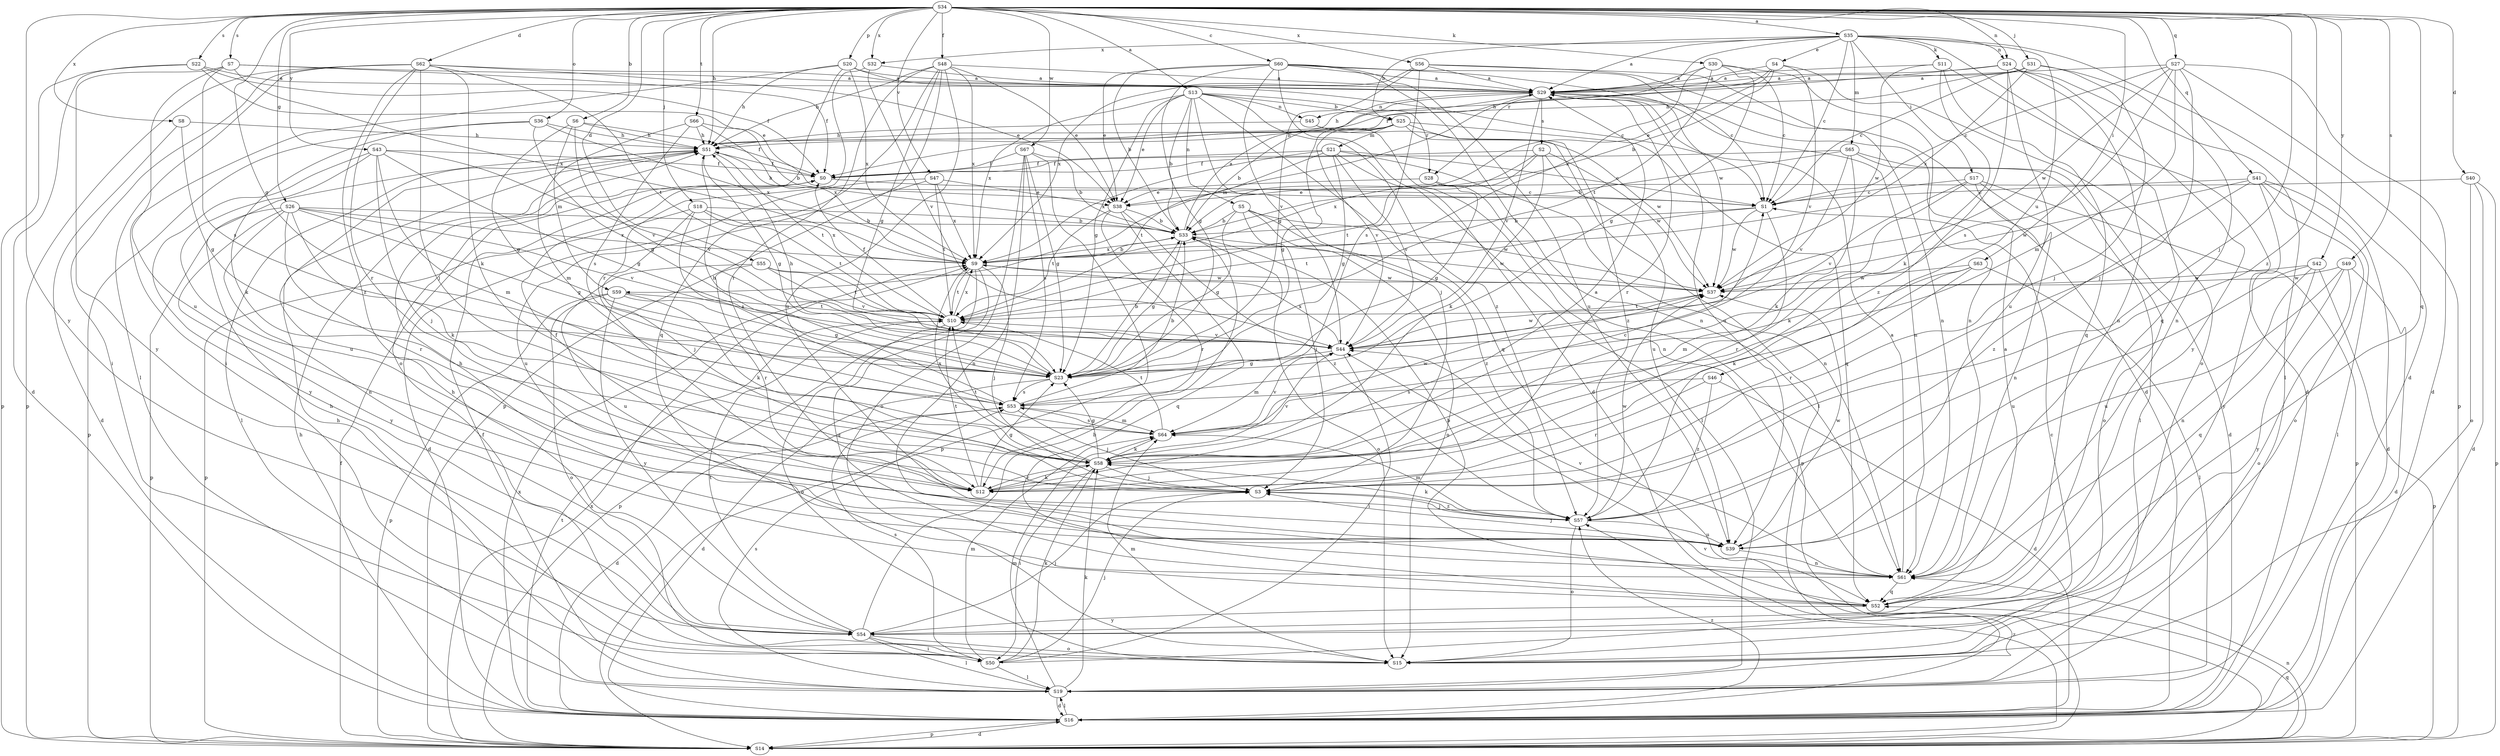 strict digraph  {
S34;
S35;
S13;
S29;
S6;
S25;
S33;
S60;
S1;
S55;
S40;
S62;
S16;
S4;
S38;
S48;
S0;
S26;
S23;
S51;
S63;
S17;
S50;
S31;
S18;
S3;
S30;
S11;
S58;
S19;
S65;
S59;
S21;
S64;
S24;
S5;
S45;
S61;
S36;
S15;
S20;
S14;
S27;
S41;
S52;
S28;
S12;
S7;
S22;
S49;
S2;
S53;
S66;
S10;
S46;
S39;
S47;
S44;
S67;
S37;
S8;
S56;
S32;
S9;
S43;
S42;
S54;
S57;
S34 -> S35  [label=a];
S34 -> S13  [label=a];
S34 -> S6  [label=b];
S34 -> S60  [label=c];
S34 -> S55  [label=d];
S34 -> S40  [label=d];
S34 -> S62  [label=d];
S34 -> S48  [label=f];
S34 -> S26  [label=g];
S34 -> S23  [label=g];
S34 -> S51  [label=h];
S34 -> S63  [label=i];
S34 -> S31  [label=j];
S34 -> S18  [label=j];
S34 -> S3  [label=j];
S34 -> S30  [label=k];
S34 -> S24  [label=n];
S34 -> S36  [label=o];
S34 -> S20  [label=p];
S34 -> S27  [label=q];
S34 -> S41  [label=q];
S34 -> S52  [label=q];
S34 -> S7  [label=s];
S34 -> S22  [label=s];
S34 -> S49  [label=s];
S34 -> S66  [label=t];
S34 -> S47  [label=v];
S34 -> S67  [label=w];
S34 -> S8  [label=x];
S34 -> S56  [label=x];
S34 -> S32  [label=x];
S34 -> S43  [label=y];
S34 -> S42  [label=y];
S34 -> S54  [label=y];
S34 -> S57  [label=z];
S35 -> S29  [label=a];
S35 -> S25  [label=b];
S35 -> S1  [label=c];
S35 -> S16  [label=d];
S35 -> S4  [label=e];
S35 -> S17  [label=i];
S35 -> S11  [label=k];
S35 -> S65  [label=m];
S35 -> S24  [label=n];
S35 -> S52  [label=q];
S35 -> S28  [label=r];
S35 -> S46  [label=u];
S35 -> S32  [label=x];
S13 -> S25  [label=b];
S13 -> S33  [label=b];
S13 -> S38  [label=e];
S13 -> S23  [label=g];
S13 -> S3  [label=j];
S13 -> S5  [label=n];
S13 -> S45  [label=n];
S13 -> S52  [label=q];
S13 -> S28  [label=r];
S13 -> S9  [label=x];
S13 -> S57  [label=z];
S29 -> S51  [label=h];
S29 -> S59  [label=m];
S29 -> S45  [label=n];
S29 -> S61  [label=n];
S29 -> S12  [label=r];
S29 -> S2  [label=s];
S29 -> S39  [label=u];
S29 -> S44  [label=v];
S6 -> S0  [label=f];
S6 -> S23  [label=g];
S6 -> S51  [label=h];
S6 -> S59  [label=m];
S6 -> S44  [label=v];
S25 -> S33  [label=b];
S25 -> S23  [label=g];
S25 -> S51  [label=h];
S25 -> S19  [label=l];
S25 -> S21  [label=m];
S25 -> S52  [label=q];
S25 -> S44  [label=v];
S25 -> S57  [label=z];
S33 -> S29  [label=a];
S33 -> S23  [label=g];
S33 -> S15  [label=o];
S33 -> S37  [label=w];
S33 -> S9  [label=x];
S60 -> S29  [label=a];
S60 -> S33  [label=b];
S60 -> S1  [label=c];
S60 -> S16  [label=d];
S60 -> S38  [label=e];
S60 -> S23  [label=g];
S60 -> S61  [label=n];
S60 -> S39  [label=u];
S60 -> S44  [label=v];
S60 -> S37  [label=w];
S1 -> S33  [label=b];
S1 -> S51  [label=h];
S1 -> S12  [label=r];
S1 -> S10  [label=t];
S1 -> S37  [label=w];
S55 -> S12  [label=r];
S55 -> S10  [label=t];
S55 -> S39  [label=u];
S55 -> S44  [label=v];
S55 -> S37  [label=w];
S40 -> S16  [label=d];
S40 -> S38  [label=e];
S40 -> S15  [label=o];
S40 -> S14  [label=p];
S62 -> S29  [label=a];
S62 -> S38  [label=e];
S62 -> S50  [label=i];
S62 -> S3  [label=j];
S62 -> S58  [label=k];
S62 -> S19  [label=l];
S62 -> S14  [label=p];
S62 -> S12  [label=r];
S62 -> S10  [label=t];
S62 -> S57  [label=z];
S16 -> S51  [label=h];
S16 -> S19  [label=l];
S16 -> S14  [label=p];
S16 -> S10  [label=t];
S16 -> S9  [label=x];
S16 -> S57  [label=z];
S4 -> S29  [label=a];
S4 -> S33  [label=b];
S4 -> S38  [label=e];
S4 -> S0  [label=f];
S4 -> S15  [label=o];
S4 -> S44  [label=v];
S38 -> S33  [label=b];
S38 -> S52  [label=q];
S38 -> S12  [label=r];
S38 -> S10  [label=t];
S38 -> S57  [label=z];
S48 -> S29  [label=a];
S48 -> S38  [label=e];
S48 -> S23  [label=g];
S48 -> S51  [label=h];
S48 -> S14  [label=p];
S48 -> S52  [label=q];
S48 -> S12  [label=r];
S48 -> S39  [label=u];
S48 -> S9  [label=x];
S0 -> S1  [label=c];
S26 -> S33  [label=b];
S26 -> S23  [label=g];
S26 -> S58  [label=k];
S26 -> S61  [label=n];
S26 -> S14  [label=p];
S26 -> S12  [label=r];
S26 -> S44  [label=v];
S26 -> S9  [label=x];
S26 -> S54  [label=y];
S23 -> S33  [label=b];
S23 -> S16  [label=d];
S23 -> S51  [label=h];
S23 -> S53  [label=s];
S51 -> S0  [label=f];
S51 -> S23  [label=g];
S51 -> S19  [label=l];
S51 -> S10  [label=t];
S63 -> S58  [label=k];
S63 -> S19  [label=l];
S63 -> S64  [label=m];
S63 -> S12  [label=r];
S63 -> S37  [label=w];
S17 -> S1  [label=c];
S17 -> S58  [label=k];
S17 -> S61  [label=n];
S17 -> S15  [label=o];
S17 -> S14  [label=p];
S17 -> S44  [label=v];
S50 -> S1  [label=c];
S50 -> S51  [label=h];
S50 -> S3  [label=j];
S50 -> S58  [label=k];
S50 -> S19  [label=l];
S50 -> S64  [label=m];
S50 -> S53  [label=s];
S31 -> S29  [label=a];
S31 -> S1  [label=c];
S31 -> S51  [label=h];
S31 -> S3  [label=j];
S31 -> S61  [label=n];
S31 -> S9  [label=x];
S18 -> S33  [label=b];
S18 -> S3  [label=j];
S18 -> S14  [label=p];
S18 -> S53  [label=s];
S18 -> S10  [label=t];
S18 -> S9  [label=x];
S3 -> S57  [label=z];
S30 -> S29  [label=a];
S30 -> S1  [label=c];
S30 -> S23  [label=g];
S30 -> S61  [label=n];
S30 -> S10  [label=t];
S30 -> S9  [label=x];
S11 -> S29  [label=a];
S11 -> S16  [label=d];
S11 -> S58  [label=k];
S11 -> S52  [label=q];
S11 -> S37  [label=w];
S58 -> S1  [label=c];
S58 -> S23  [label=g];
S58 -> S50  [label=i];
S58 -> S3  [label=j];
S58 -> S12  [label=r];
S58 -> S10  [label=t];
S58 -> S44  [label=v];
S58 -> S9  [label=x];
S19 -> S16  [label=d];
S19 -> S0  [label=f];
S19 -> S51  [label=h];
S19 -> S58  [label=k];
S19 -> S64  [label=m];
S19 -> S53  [label=s];
S65 -> S33  [label=b];
S65 -> S16  [label=d];
S65 -> S0  [label=f];
S65 -> S58  [label=k];
S65 -> S19  [label=l];
S65 -> S44  [label=v];
S59 -> S23  [label=g];
S59 -> S58  [label=k];
S59 -> S15  [label=o];
S59 -> S14  [label=p];
S59 -> S10  [label=t];
S59 -> S54  [label=y];
S21 -> S1  [label=c];
S21 -> S0  [label=f];
S21 -> S23  [label=g];
S21 -> S19  [label=l];
S21 -> S61  [label=n];
S21 -> S10  [label=t];
S21 -> S44  [label=v];
S21 -> S9  [label=x];
S64 -> S58  [label=k];
S64 -> S53  [label=s];
S64 -> S10  [label=t];
S64 -> S44  [label=v];
S64 -> S37  [label=w];
S24 -> S29  [label=a];
S24 -> S51  [label=h];
S24 -> S19  [label=l];
S24 -> S61  [label=n];
S24 -> S39  [label=u];
S24 -> S54  [label=y];
S24 -> S57  [label=z];
S5 -> S33  [label=b];
S5 -> S23  [label=g];
S5 -> S3  [label=j];
S5 -> S15  [label=o];
S5 -> S37  [label=w];
S5 -> S57  [label=z];
S45 -> S51  [label=h];
S45 -> S61  [label=n];
S45 -> S37  [label=w];
S61 -> S29  [label=a];
S61 -> S51  [label=h];
S61 -> S52  [label=q];
S61 -> S44  [label=v];
S36 -> S23  [label=g];
S36 -> S51  [label=h];
S36 -> S58  [label=k];
S36 -> S14  [label=p];
S36 -> S9  [label=x];
S15 -> S64  [label=m];
S20 -> S29  [label=a];
S20 -> S1  [label=c];
S20 -> S51  [label=h];
S20 -> S50  [label=i];
S20 -> S15  [label=o];
S20 -> S9  [label=x];
S14 -> S16  [label=d];
S14 -> S0  [label=f];
S14 -> S61  [label=n];
S14 -> S52  [label=q];
S14 -> S44  [label=v];
S14 -> S9  [label=x];
S14 -> S57  [label=z];
S27 -> S29  [label=a];
S27 -> S1  [label=c];
S27 -> S16  [label=d];
S27 -> S3  [label=j];
S27 -> S64  [label=m];
S27 -> S14  [label=p];
S27 -> S53  [label=s];
S27 -> S37  [label=w];
S41 -> S1  [label=c];
S41 -> S16  [label=d];
S41 -> S19  [label=l];
S41 -> S15  [label=o];
S41 -> S37  [label=w];
S41 -> S54  [label=y];
S41 -> S57  [label=z];
S52 -> S29  [label=a];
S52 -> S33  [label=b];
S52 -> S54  [label=y];
S28 -> S38  [label=e];
S28 -> S23  [label=g];
S28 -> S14  [label=p];
S12 -> S29  [label=a];
S12 -> S0  [label=f];
S12 -> S23  [label=g];
S12 -> S58  [label=k];
S12 -> S10  [label=t];
S7 -> S29  [label=a];
S7 -> S0  [label=f];
S7 -> S53  [label=s];
S7 -> S39  [label=u];
S7 -> S9  [label=x];
S7 -> S54  [label=y];
S22 -> S29  [label=a];
S22 -> S16  [label=d];
S22 -> S38  [label=e];
S22 -> S0  [label=f];
S22 -> S14  [label=p];
S49 -> S16  [label=d];
S49 -> S15  [label=o];
S49 -> S39  [label=u];
S49 -> S37  [label=w];
S49 -> S54  [label=y];
S2 -> S0  [label=f];
S2 -> S58  [label=k];
S2 -> S10  [label=t];
S2 -> S39  [label=u];
S2 -> S37  [label=w];
S2 -> S9  [label=x];
S53 -> S33  [label=b];
S53 -> S16  [label=d];
S53 -> S51  [label=h];
S53 -> S3  [label=j];
S53 -> S64  [label=m];
S66 -> S33  [label=b];
S66 -> S51  [label=h];
S66 -> S64  [label=m];
S66 -> S53  [label=s];
S66 -> S9  [label=x];
S10 -> S0  [label=f];
S10 -> S15  [label=o];
S10 -> S44  [label=v];
S10 -> S9  [label=x];
S46 -> S16  [label=d];
S46 -> S12  [label=r];
S46 -> S53  [label=s];
S46 -> S57  [label=z];
S39 -> S3  [label=j];
S39 -> S61  [label=n];
S39 -> S37  [label=w];
S47 -> S16  [label=d];
S47 -> S38  [label=e];
S47 -> S10  [label=t];
S47 -> S39  [label=u];
S47 -> S9  [label=x];
S44 -> S23  [label=g];
S44 -> S50  [label=i];
S44 -> S64  [label=m];
S44 -> S37  [label=w];
S44 -> S9  [label=x];
S67 -> S33  [label=b];
S67 -> S0  [label=f];
S67 -> S23  [label=g];
S67 -> S61  [label=n];
S67 -> S15  [label=o];
S67 -> S14  [label=p];
S67 -> S53  [label=s];
S37 -> S10  [label=t];
S8 -> S16  [label=d];
S8 -> S23  [label=g];
S8 -> S51  [label=h];
S56 -> S29  [label=a];
S56 -> S16  [label=d];
S56 -> S23  [label=g];
S56 -> S61  [label=n];
S56 -> S53  [label=s];
S56 -> S9  [label=x];
S32 -> S29  [label=a];
S32 -> S12  [label=r];
S32 -> S44  [label=v];
S9 -> S33  [label=b];
S9 -> S3  [label=j];
S9 -> S14  [label=p];
S9 -> S52  [label=q];
S9 -> S10  [label=t];
S9 -> S37  [label=w];
S43 -> S0  [label=f];
S43 -> S23  [label=g];
S43 -> S3  [label=j];
S43 -> S64  [label=m];
S43 -> S39  [label=u];
S43 -> S44  [label=v];
S43 -> S54  [label=y];
S42 -> S61  [label=n];
S42 -> S14  [label=p];
S42 -> S52  [label=q];
S42 -> S39  [label=u];
S42 -> S37  [label=w];
S54 -> S33  [label=b];
S54 -> S51  [label=h];
S54 -> S50  [label=i];
S54 -> S3  [label=j];
S54 -> S19  [label=l];
S54 -> S15  [label=o];
S54 -> S10  [label=t];
S57 -> S3  [label=j];
S57 -> S58  [label=k];
S57 -> S64  [label=m];
S57 -> S15  [label=o];
S57 -> S39  [label=u];
S57 -> S37  [label=w];
}
